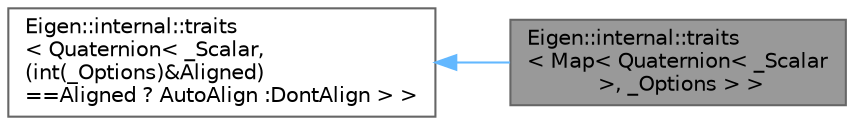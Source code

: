 digraph "Eigen::internal::traits&lt; Map&lt; Quaternion&lt; _Scalar &gt;, _Options &gt; &gt;"
{
 // LATEX_PDF_SIZE
  bgcolor="transparent";
  edge [fontname=Helvetica,fontsize=10,labelfontname=Helvetica,labelfontsize=10];
  node [fontname=Helvetica,fontsize=10,shape=box,height=0.2,width=0.4];
  rankdir="LR";
  Node1 [id="Node000001",label="Eigen::internal::traits\l\< Map\< Quaternion\< _Scalar\l \>, _Options \> \>",height=0.2,width=0.4,color="gray40", fillcolor="grey60", style="filled", fontcolor="black",tooltip=" "];
  Node2 -> Node1 [id="edge2_Node000001_Node000002",dir="back",color="steelblue1",style="solid",tooltip=" "];
  Node2 [id="Node000002",label="Eigen::internal::traits\l\< Quaternion\< _Scalar,\l(int(_Options)&Aligned)\l==Aligned ? AutoAlign :DontAlign \> \>",height=0.2,width=0.4,color="gray40", fillcolor="white", style="filled",URL="$struct_eigen_1_1internal_1_1traits.html",tooltip=" "];
}
